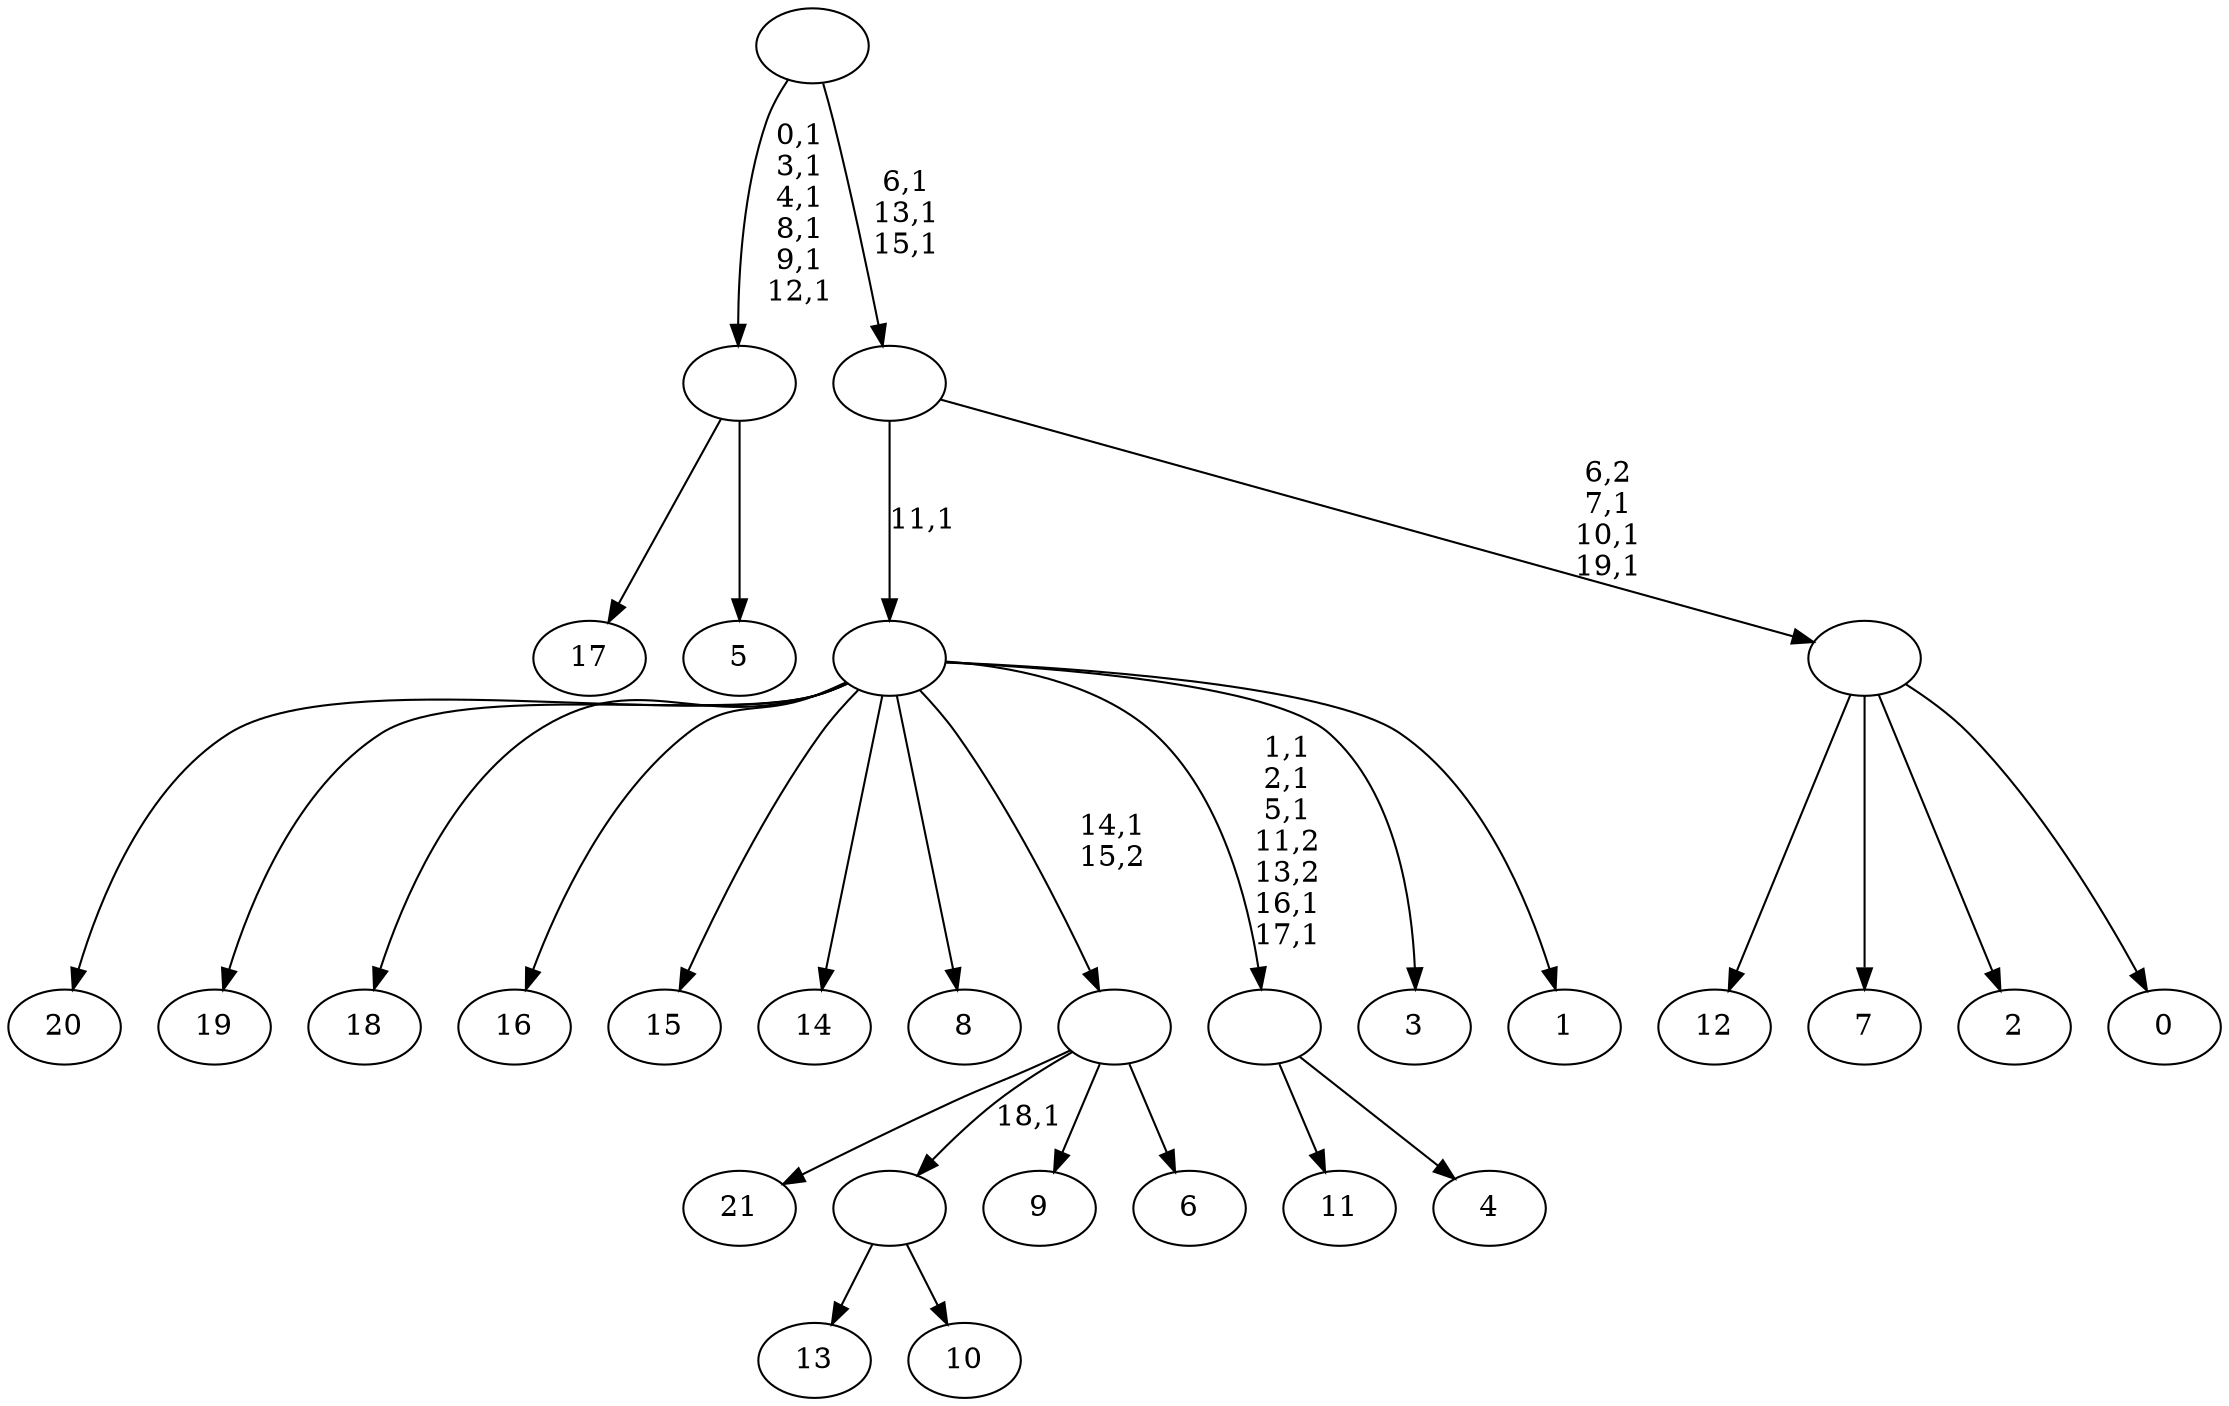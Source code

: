 digraph T {
	42 [label="21"]
	41 [label="20"]
	40 [label="19"]
	39 [label="18"]
	38 [label="17"]
	37 [label="16"]
	36 [label="15"]
	35 [label="14"]
	34 [label="13"]
	33 [label="12"]
	32 [label="11"]
	31 [label="10"]
	30 [label=""]
	29 [label="9"]
	28 [label="8"]
	27 [label="7"]
	26 [label="6"]
	25 [label=""]
	24 [label="5"]
	23 [label=""]
	17 [label="4"]
	16 [label=""]
	11 [label="3"]
	10 [label="2"]
	9 [label="1"]
	8 [label=""]
	7 [label="0"]
	6 [label=""]
	3 [label=""]
	0 [label=""]
	30 -> 34 [label=""]
	30 -> 31 [label=""]
	25 -> 42 [label=""]
	25 -> 30 [label="18,1"]
	25 -> 29 [label=""]
	25 -> 26 [label=""]
	23 -> 38 [label=""]
	23 -> 24 [label=""]
	16 -> 32 [label=""]
	16 -> 17 [label=""]
	8 -> 16 [label="1,1\n2,1\n5,1\n11,2\n13,2\n16,1\n17,1"]
	8 -> 41 [label=""]
	8 -> 40 [label=""]
	8 -> 39 [label=""]
	8 -> 37 [label=""]
	8 -> 36 [label=""]
	8 -> 35 [label=""]
	8 -> 28 [label=""]
	8 -> 25 [label="14,1\n15,2"]
	8 -> 11 [label=""]
	8 -> 9 [label=""]
	6 -> 33 [label=""]
	6 -> 27 [label=""]
	6 -> 10 [label=""]
	6 -> 7 [label=""]
	3 -> 6 [label="6,2\n7,1\n10,1\n19,1"]
	3 -> 8 [label="11,1"]
	0 -> 3 [label="6,1\n13,1\n15,1"]
	0 -> 23 [label="0,1\n3,1\n4,1\n8,1\n9,1\n12,1"]
}
